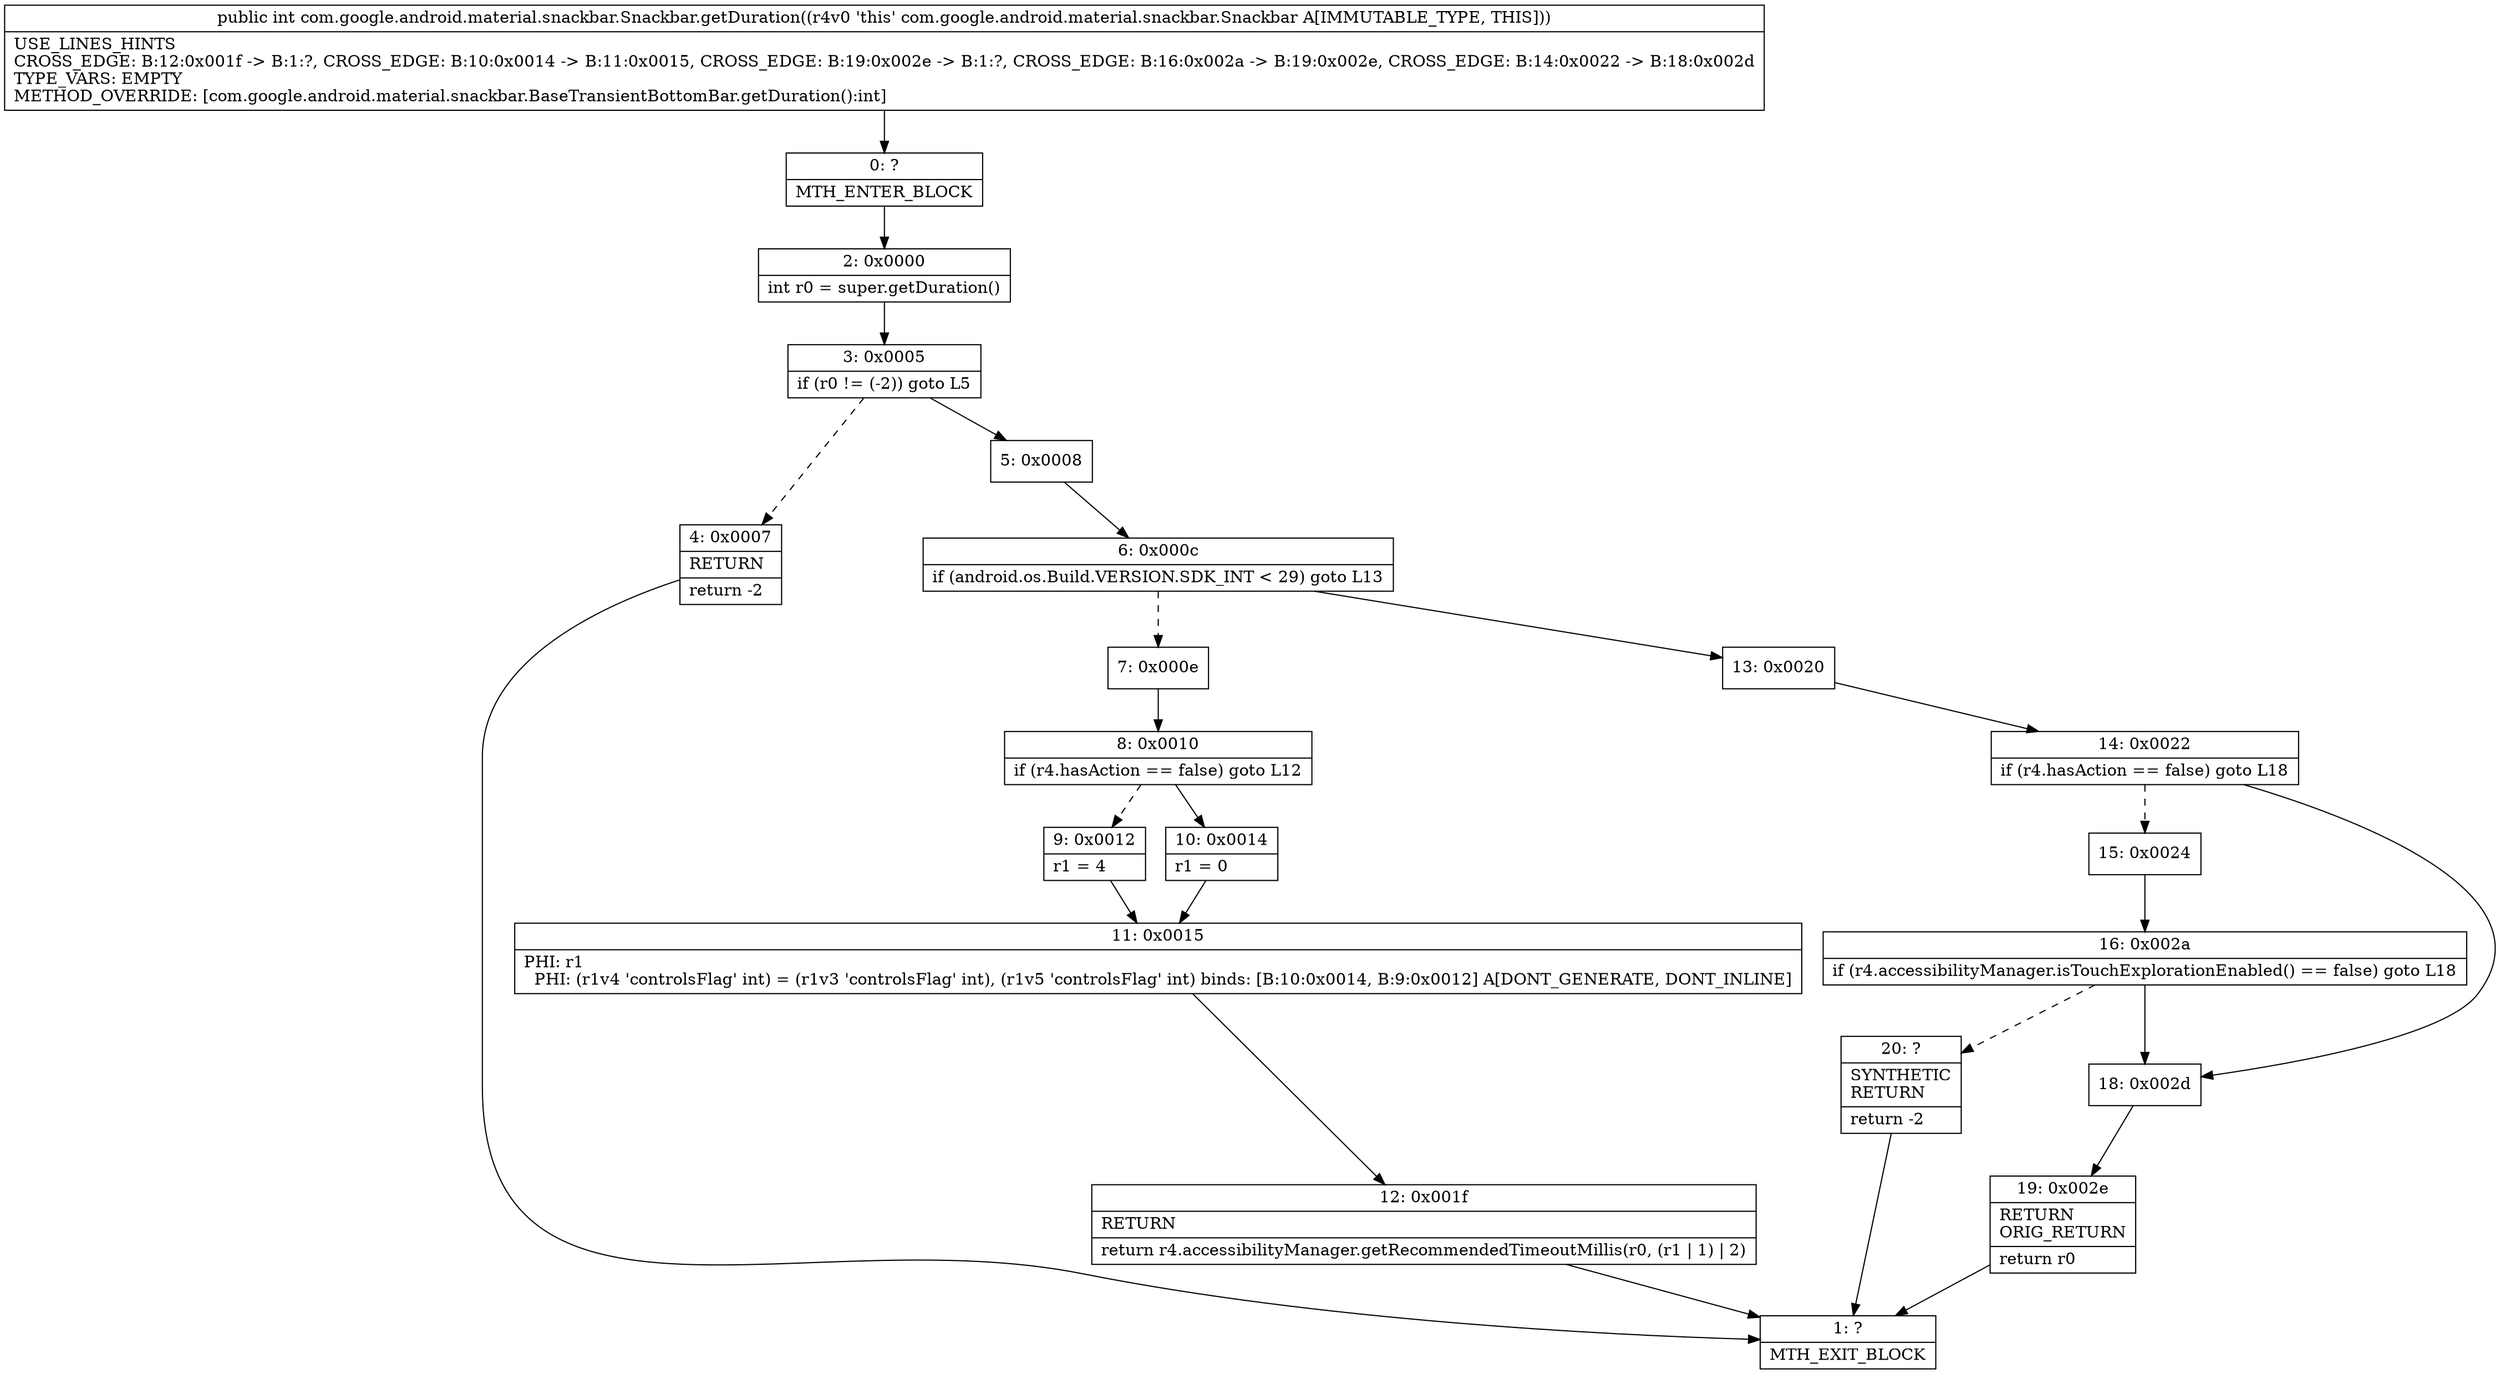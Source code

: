 digraph "CFG forcom.google.android.material.snackbar.Snackbar.getDuration()I" {
Node_0 [shape=record,label="{0\:\ ?|MTH_ENTER_BLOCK\l}"];
Node_2 [shape=record,label="{2\:\ 0x0000|int r0 = super.getDuration()\l}"];
Node_3 [shape=record,label="{3\:\ 0x0005|if (r0 != (\-2)) goto L5\l}"];
Node_4 [shape=record,label="{4\:\ 0x0007|RETURN\l|return \-2\l}"];
Node_1 [shape=record,label="{1\:\ ?|MTH_EXIT_BLOCK\l}"];
Node_5 [shape=record,label="{5\:\ 0x0008}"];
Node_6 [shape=record,label="{6\:\ 0x000c|if (android.os.Build.VERSION.SDK_INT \< 29) goto L13\l}"];
Node_7 [shape=record,label="{7\:\ 0x000e}"];
Node_8 [shape=record,label="{8\:\ 0x0010|if (r4.hasAction == false) goto L12\l}"];
Node_9 [shape=record,label="{9\:\ 0x0012|r1 = 4\l}"];
Node_11 [shape=record,label="{11\:\ 0x0015|PHI: r1 \l  PHI: (r1v4 'controlsFlag' int) = (r1v3 'controlsFlag' int), (r1v5 'controlsFlag' int) binds: [B:10:0x0014, B:9:0x0012] A[DONT_GENERATE, DONT_INLINE]\l}"];
Node_12 [shape=record,label="{12\:\ 0x001f|RETURN\l|return r4.accessibilityManager.getRecommendedTimeoutMillis(r0, (r1 \| 1) \| 2)\l}"];
Node_10 [shape=record,label="{10\:\ 0x0014|r1 = 0\l}"];
Node_13 [shape=record,label="{13\:\ 0x0020}"];
Node_14 [shape=record,label="{14\:\ 0x0022|if (r4.hasAction == false) goto L18\l}"];
Node_15 [shape=record,label="{15\:\ 0x0024}"];
Node_16 [shape=record,label="{16\:\ 0x002a|if (r4.accessibilityManager.isTouchExplorationEnabled() == false) goto L18\l}"];
Node_20 [shape=record,label="{20\:\ ?|SYNTHETIC\lRETURN\l|return \-2\l}"];
Node_18 [shape=record,label="{18\:\ 0x002d}"];
Node_19 [shape=record,label="{19\:\ 0x002e|RETURN\lORIG_RETURN\l|return r0\l}"];
MethodNode[shape=record,label="{public int com.google.android.material.snackbar.Snackbar.getDuration((r4v0 'this' com.google.android.material.snackbar.Snackbar A[IMMUTABLE_TYPE, THIS]))  | USE_LINES_HINTS\lCROSS_EDGE: B:12:0x001f \-\> B:1:?, CROSS_EDGE: B:10:0x0014 \-\> B:11:0x0015, CROSS_EDGE: B:19:0x002e \-\> B:1:?, CROSS_EDGE: B:16:0x002a \-\> B:19:0x002e, CROSS_EDGE: B:14:0x0022 \-\> B:18:0x002d\lTYPE_VARS: EMPTY\lMETHOD_OVERRIDE: [com.google.android.material.snackbar.BaseTransientBottomBar.getDuration():int]\l}"];
MethodNode -> Node_0;Node_0 -> Node_2;
Node_2 -> Node_3;
Node_3 -> Node_4[style=dashed];
Node_3 -> Node_5;
Node_4 -> Node_1;
Node_5 -> Node_6;
Node_6 -> Node_7[style=dashed];
Node_6 -> Node_13;
Node_7 -> Node_8;
Node_8 -> Node_9[style=dashed];
Node_8 -> Node_10;
Node_9 -> Node_11;
Node_11 -> Node_12;
Node_12 -> Node_1;
Node_10 -> Node_11;
Node_13 -> Node_14;
Node_14 -> Node_15[style=dashed];
Node_14 -> Node_18;
Node_15 -> Node_16;
Node_16 -> Node_18;
Node_16 -> Node_20[style=dashed];
Node_20 -> Node_1;
Node_18 -> Node_19;
Node_19 -> Node_1;
}

